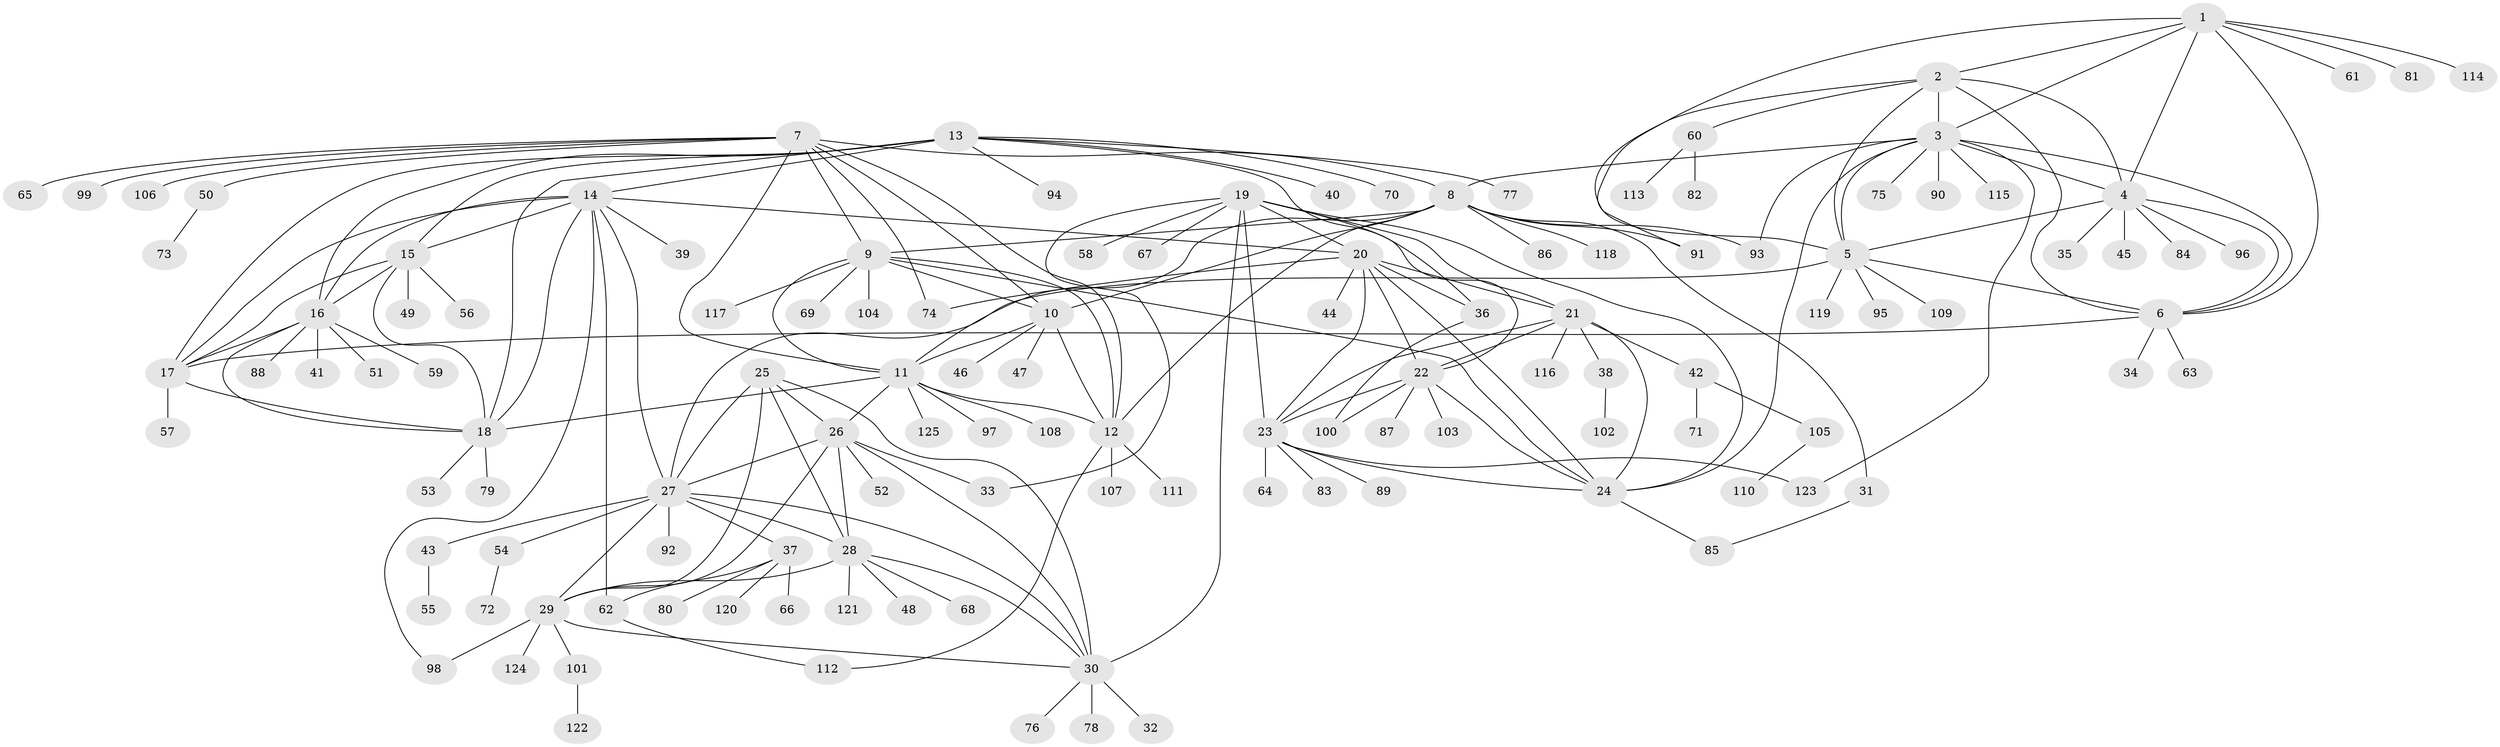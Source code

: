 // coarse degree distribution, {8: 0.07142857142857142, 14: 0.01020408163265306, 6: 0.02040816326530612, 10: 0.05102040816326531, 13: 0.01020408163265306, 5: 0.02040816326530612, 9: 0.01020408163265306, 7: 0.05102040816326531, 1: 0.6224489795918368, 2: 0.10204081632653061, 3: 0.02040816326530612, 4: 0.01020408163265306}
// Generated by graph-tools (version 1.1) at 2025/52/02/27/25 19:52:14]
// undirected, 125 vertices, 191 edges
graph export_dot {
graph [start="1"]
  node [color=gray90,style=filled];
  1;
  2;
  3;
  4;
  5;
  6;
  7;
  8;
  9;
  10;
  11;
  12;
  13;
  14;
  15;
  16;
  17;
  18;
  19;
  20;
  21;
  22;
  23;
  24;
  25;
  26;
  27;
  28;
  29;
  30;
  31;
  32;
  33;
  34;
  35;
  36;
  37;
  38;
  39;
  40;
  41;
  42;
  43;
  44;
  45;
  46;
  47;
  48;
  49;
  50;
  51;
  52;
  53;
  54;
  55;
  56;
  57;
  58;
  59;
  60;
  61;
  62;
  63;
  64;
  65;
  66;
  67;
  68;
  69;
  70;
  71;
  72;
  73;
  74;
  75;
  76;
  77;
  78;
  79;
  80;
  81;
  82;
  83;
  84;
  85;
  86;
  87;
  88;
  89;
  90;
  91;
  92;
  93;
  94;
  95;
  96;
  97;
  98;
  99;
  100;
  101;
  102;
  103;
  104;
  105;
  106;
  107;
  108;
  109;
  110;
  111;
  112;
  113;
  114;
  115;
  116;
  117;
  118;
  119;
  120;
  121;
  122;
  123;
  124;
  125;
  1 -- 2;
  1 -- 3;
  1 -- 4;
  1 -- 5;
  1 -- 6;
  1 -- 61;
  1 -- 81;
  1 -- 114;
  2 -- 3;
  2 -- 4;
  2 -- 5;
  2 -- 6;
  2 -- 60;
  2 -- 91;
  3 -- 4;
  3 -- 5;
  3 -- 6;
  3 -- 8;
  3 -- 24;
  3 -- 75;
  3 -- 90;
  3 -- 93;
  3 -- 115;
  3 -- 123;
  4 -- 5;
  4 -- 6;
  4 -- 35;
  4 -- 45;
  4 -- 84;
  4 -- 96;
  5 -- 6;
  5 -- 27;
  5 -- 95;
  5 -- 109;
  5 -- 119;
  6 -- 17;
  6 -- 34;
  6 -- 63;
  7 -- 8;
  7 -- 9;
  7 -- 10;
  7 -- 11;
  7 -- 12;
  7 -- 50;
  7 -- 65;
  7 -- 74;
  7 -- 99;
  7 -- 106;
  8 -- 9;
  8 -- 10;
  8 -- 11;
  8 -- 12;
  8 -- 31;
  8 -- 86;
  8 -- 91;
  8 -- 93;
  8 -- 118;
  9 -- 10;
  9 -- 11;
  9 -- 12;
  9 -- 24;
  9 -- 69;
  9 -- 104;
  9 -- 117;
  10 -- 11;
  10 -- 12;
  10 -- 46;
  10 -- 47;
  11 -- 12;
  11 -- 18;
  11 -- 26;
  11 -- 97;
  11 -- 108;
  11 -- 125;
  12 -- 107;
  12 -- 111;
  12 -- 112;
  13 -- 14;
  13 -- 15;
  13 -- 16;
  13 -- 17;
  13 -- 18;
  13 -- 36;
  13 -- 40;
  13 -- 70;
  13 -- 77;
  13 -- 94;
  14 -- 15;
  14 -- 16;
  14 -- 17;
  14 -- 18;
  14 -- 20;
  14 -- 27;
  14 -- 39;
  14 -- 62;
  14 -- 98;
  15 -- 16;
  15 -- 17;
  15 -- 18;
  15 -- 49;
  15 -- 56;
  16 -- 17;
  16 -- 18;
  16 -- 41;
  16 -- 51;
  16 -- 59;
  16 -- 88;
  17 -- 18;
  17 -- 57;
  18 -- 53;
  18 -- 79;
  19 -- 20;
  19 -- 21;
  19 -- 22;
  19 -- 23;
  19 -- 24;
  19 -- 30;
  19 -- 33;
  19 -- 58;
  19 -- 67;
  20 -- 21;
  20 -- 22;
  20 -- 23;
  20 -- 24;
  20 -- 36;
  20 -- 44;
  20 -- 74;
  21 -- 22;
  21 -- 23;
  21 -- 24;
  21 -- 38;
  21 -- 42;
  21 -- 116;
  22 -- 23;
  22 -- 24;
  22 -- 87;
  22 -- 100;
  22 -- 103;
  23 -- 24;
  23 -- 64;
  23 -- 83;
  23 -- 89;
  23 -- 123;
  24 -- 85;
  25 -- 26;
  25 -- 27;
  25 -- 28;
  25 -- 29;
  25 -- 30;
  26 -- 27;
  26 -- 28;
  26 -- 29;
  26 -- 30;
  26 -- 33;
  26 -- 52;
  27 -- 28;
  27 -- 29;
  27 -- 30;
  27 -- 37;
  27 -- 43;
  27 -- 54;
  27 -- 92;
  28 -- 29;
  28 -- 30;
  28 -- 48;
  28 -- 68;
  28 -- 121;
  29 -- 30;
  29 -- 98;
  29 -- 101;
  29 -- 124;
  30 -- 32;
  30 -- 76;
  30 -- 78;
  31 -- 85;
  36 -- 100;
  37 -- 62;
  37 -- 66;
  37 -- 80;
  37 -- 120;
  38 -- 102;
  42 -- 71;
  42 -- 105;
  43 -- 55;
  50 -- 73;
  54 -- 72;
  60 -- 82;
  60 -- 113;
  62 -- 112;
  101 -- 122;
  105 -- 110;
}
